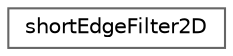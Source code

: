digraph "Graphical Class Hierarchy"
{
 // LATEX_PDF_SIZE
  bgcolor="transparent";
  edge [fontname=Helvetica,fontsize=10,labelfontname=Helvetica,labelfontsize=10];
  node [fontname=Helvetica,fontsize=10,shape=box,height=0.2,width=0.4];
  rankdir="LR";
  Node0 [id="Node000000",label="shortEdgeFilter2D",height=0.2,width=0.4,color="grey40", fillcolor="white", style="filled",URL="$classFoam_1_1shortEdgeFilter2D.html",tooltip="This class filters short edges generated by the CV2D mesher."];
}
